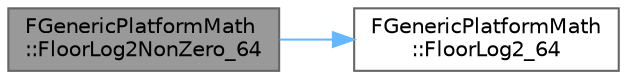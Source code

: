 digraph "FGenericPlatformMath::FloorLog2NonZero_64"
{
 // INTERACTIVE_SVG=YES
 // LATEX_PDF_SIZE
  bgcolor="transparent";
  edge [fontname=Helvetica,fontsize=10,labelfontname=Helvetica,labelfontsize=10];
  node [fontname=Helvetica,fontsize=10,shape=box,height=0.2,width=0.4];
  rankdir="LR";
  Node1 [id="Node000001",label="FGenericPlatformMath\l::FloorLog2NonZero_64",height=0.2,width=0.4,color="gray40", fillcolor="grey60", style="filled", fontcolor="black",tooltip="FloorLog2_64 but the caller guarantees that Value is not 0."];
  Node1 -> Node2 [id="edge1_Node000001_Node000002",color="steelblue1",style="solid",tooltip=" "];
  Node2 [id="Node000002",label="FGenericPlatformMath\l::FloorLog2_64",height=0.2,width=0.4,color="grey40", fillcolor="white", style="filled",URL="$dd/d7b/structFGenericPlatformMath.html#a65baa61c5398462eeefbef43329851c9",tooltip="Computes the base 2 logarithm for a 64-bit value."];
}
